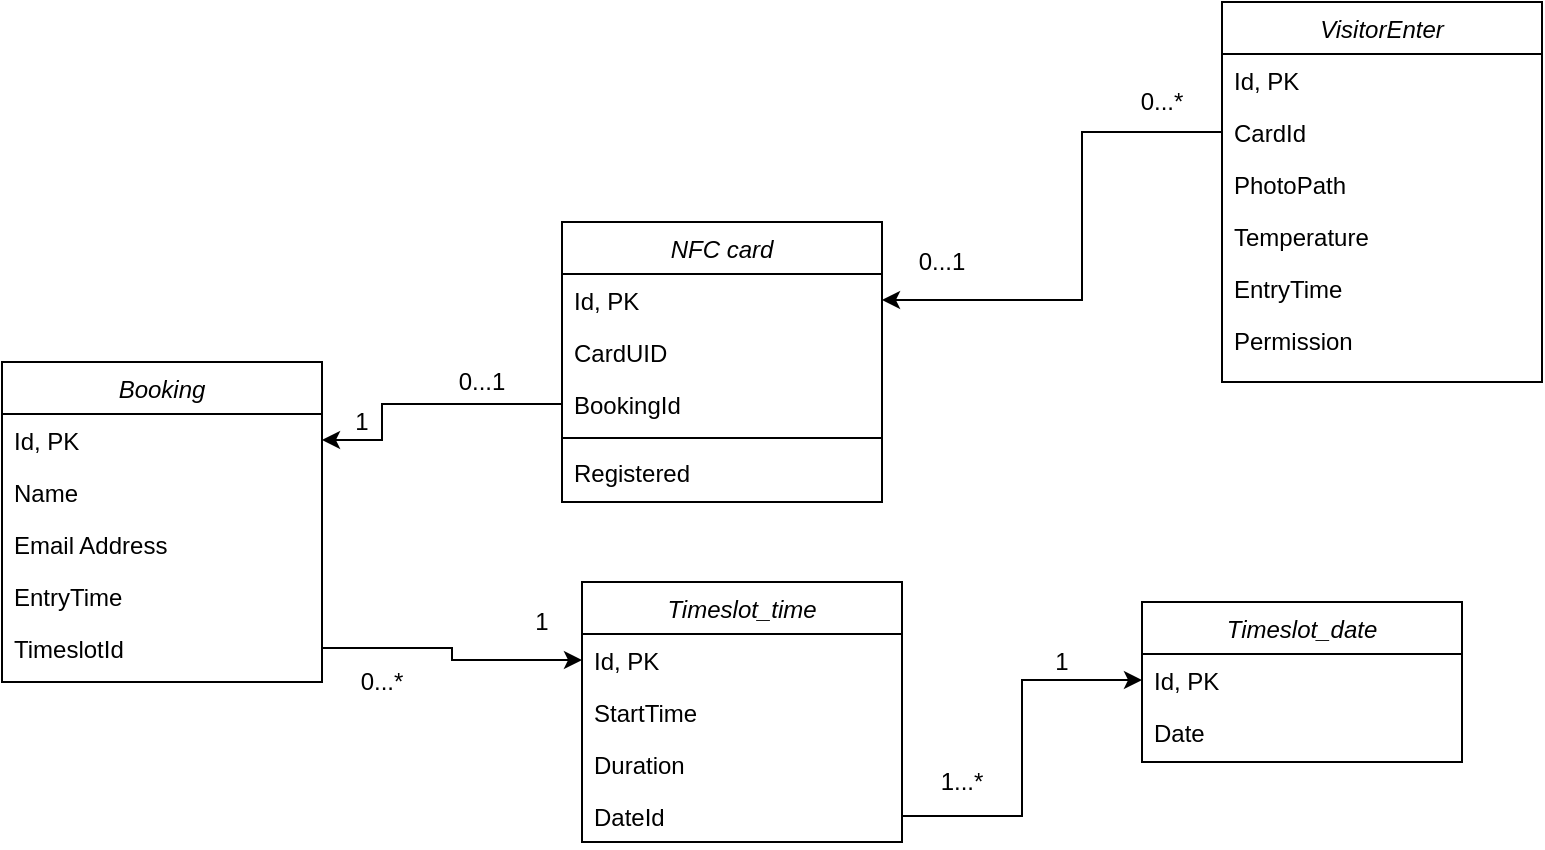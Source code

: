 <mxfile version="14.1.1" type="device"><diagram id="C5RBs43oDa-KdzZeNtuy" name="Page-1"><mxGraphModel dx="2966" dy="1406" grid="1" gridSize="10" guides="1" tooltips="1" connect="1" arrows="1" fold="1" page="1" pageScale="1" pageWidth="827" pageHeight="1169" math="0" shadow="0"><root><mxCell id="WIyWlLk6GJQsqaUBKTNV-0"/><mxCell id="WIyWlLk6GJQsqaUBKTNV-1" parent="WIyWlLk6GJQsqaUBKTNV-0"/><mxCell id="zkfFHV4jXpPFQw0GAbJ--0" value="Booking" style="swimlane;fontStyle=2;align=center;verticalAlign=top;childLayout=stackLayout;horizontal=1;startSize=26;horizontalStack=0;resizeParent=1;resizeLast=0;collapsible=1;marginBottom=0;rounded=0;shadow=0;strokeWidth=1;" parent="WIyWlLk6GJQsqaUBKTNV-1" vertex="1"><mxGeometry x="28" y="430" width="160" height="160" as="geometry"><mxRectangle x="230" y="140" width="160" height="26" as="alternateBounds"/></mxGeometry></mxCell><mxCell id="zkfFHV4jXpPFQw0GAbJ--1" value="Id, PK" style="text;align=left;verticalAlign=top;spacingLeft=4;spacingRight=4;overflow=hidden;rotatable=0;points=[[0,0.5],[1,0.5]];portConstraint=eastwest;" parent="zkfFHV4jXpPFQw0GAbJ--0" vertex="1"><mxGeometry y="26" width="160" height="26" as="geometry"/></mxCell><mxCell id="zkfFHV4jXpPFQw0GAbJ--2" value="Name" style="text;align=left;verticalAlign=top;spacingLeft=4;spacingRight=4;overflow=hidden;rotatable=0;points=[[0,0.5],[1,0.5]];portConstraint=eastwest;rounded=0;shadow=0;html=0;" parent="zkfFHV4jXpPFQw0GAbJ--0" vertex="1"><mxGeometry y="52" width="160" height="26" as="geometry"/></mxCell><mxCell id="zkfFHV4jXpPFQw0GAbJ--3" value="Email Address" style="text;align=left;verticalAlign=top;spacingLeft=4;spacingRight=4;overflow=hidden;rotatable=0;points=[[0,0.5],[1,0.5]];portConstraint=eastwest;rounded=0;shadow=0;html=0;" parent="zkfFHV4jXpPFQw0GAbJ--0" vertex="1"><mxGeometry y="78" width="160" height="26" as="geometry"/></mxCell><mxCell id="CRKA52h-d0ieXKU4xQny-0" value="EntryTime" style="text;align=left;verticalAlign=top;spacingLeft=4;spacingRight=4;overflow=hidden;rotatable=0;points=[[0,0.5],[1,0.5]];portConstraint=eastwest;" vertex="1" parent="zkfFHV4jXpPFQw0GAbJ--0"><mxGeometry y="104" width="160" height="26" as="geometry"/></mxCell><mxCell id="zkfFHV4jXpPFQw0GAbJ--5" value="TimeslotId" style="text;align=left;verticalAlign=top;spacingLeft=4;spacingRight=4;overflow=hidden;rotatable=0;points=[[0,0.5],[1,0.5]];portConstraint=eastwest;" parent="zkfFHV4jXpPFQw0GAbJ--0" vertex="1"><mxGeometry y="130" width="160" height="26" as="geometry"/></mxCell><mxCell id="CRKA52h-d0ieXKU4xQny-1" value="NFC card" style="swimlane;fontStyle=2;align=center;verticalAlign=top;childLayout=stackLayout;horizontal=1;startSize=26;horizontalStack=0;resizeParent=1;resizeLast=0;collapsible=1;marginBottom=0;rounded=0;shadow=0;strokeWidth=1;" vertex="1" parent="WIyWlLk6GJQsqaUBKTNV-1"><mxGeometry x="308" y="360" width="160" height="140" as="geometry"><mxRectangle x="230" y="140" width="160" height="26" as="alternateBounds"/></mxGeometry></mxCell><mxCell id="CRKA52h-d0ieXKU4xQny-2" value="Id, PK" style="text;align=left;verticalAlign=top;spacingLeft=4;spacingRight=4;overflow=hidden;rotatable=0;points=[[0,0.5],[1,0.5]];portConstraint=eastwest;" vertex="1" parent="CRKA52h-d0ieXKU4xQny-1"><mxGeometry y="26" width="160" height="26" as="geometry"/></mxCell><mxCell id="CRKA52h-d0ieXKU4xQny-3" value="CardUID" style="text;align=left;verticalAlign=top;spacingLeft=4;spacingRight=4;overflow=hidden;rotatable=0;points=[[0,0.5],[1,0.5]];portConstraint=eastwest;rounded=0;shadow=0;html=0;" vertex="1" parent="CRKA52h-d0ieXKU4xQny-1"><mxGeometry y="52" width="160" height="26" as="geometry"/></mxCell><mxCell id="CRKA52h-d0ieXKU4xQny-4" value="BookingId" style="text;align=left;verticalAlign=top;spacingLeft=4;spacingRight=4;overflow=hidden;rotatable=0;points=[[0,0.5],[1,0.5]];portConstraint=eastwest;rounded=0;shadow=0;html=0;" vertex="1" parent="CRKA52h-d0ieXKU4xQny-1"><mxGeometry y="78" width="160" height="26" as="geometry"/></mxCell><mxCell id="zkfFHV4jXpPFQw0GAbJ--9" value="" style="line;html=1;strokeWidth=1;align=left;verticalAlign=middle;spacingTop=-1;spacingLeft=3;spacingRight=3;rotatable=0;labelPosition=right;points=[];portConstraint=eastwest;" parent="CRKA52h-d0ieXKU4xQny-1" vertex="1"><mxGeometry y="104" width="160" height="8" as="geometry"/></mxCell><mxCell id="CRKA52h-d0ieXKU4xQny-5" value="Registered" style="text;align=left;verticalAlign=top;spacingLeft=4;spacingRight=4;overflow=hidden;rotatable=0;points=[[0,0.5],[1,0.5]];portConstraint=eastwest;" vertex="1" parent="CRKA52h-d0ieXKU4xQny-1"><mxGeometry y="112" width="160" height="26" as="geometry"/></mxCell><mxCell id="CRKA52h-d0ieXKU4xQny-10" value="Timeslot_date" style="swimlane;fontStyle=2;align=center;verticalAlign=top;childLayout=stackLayout;horizontal=1;startSize=26;horizontalStack=0;resizeParent=1;resizeLast=0;collapsible=1;marginBottom=0;rounded=0;shadow=0;strokeWidth=1;" vertex="1" parent="WIyWlLk6GJQsqaUBKTNV-1"><mxGeometry x="598" y="550" width="160" height="80" as="geometry"><mxRectangle x="230" y="140" width="160" height="26" as="alternateBounds"/></mxGeometry></mxCell><mxCell id="CRKA52h-d0ieXKU4xQny-11" value="Id, PK" style="text;align=left;verticalAlign=top;spacingLeft=4;spacingRight=4;overflow=hidden;rotatable=0;points=[[0,0.5],[1,0.5]];portConstraint=eastwest;" vertex="1" parent="CRKA52h-d0ieXKU4xQny-10"><mxGeometry y="26" width="160" height="26" as="geometry"/></mxCell><mxCell id="CRKA52h-d0ieXKU4xQny-12" value="Date&#10;" style="text;align=left;verticalAlign=top;spacingLeft=4;spacingRight=4;overflow=hidden;rotatable=0;points=[[0,0.5],[1,0.5]];portConstraint=eastwest;rounded=0;shadow=0;html=0;" vertex="1" parent="CRKA52h-d0ieXKU4xQny-10"><mxGeometry y="52" width="160" height="26" as="geometry"/></mxCell><mxCell id="CRKA52h-d0ieXKU4xQny-16" value="Timeslot_time" style="swimlane;fontStyle=2;align=center;verticalAlign=top;childLayout=stackLayout;horizontal=1;startSize=26;horizontalStack=0;resizeParent=1;resizeLast=0;collapsible=1;marginBottom=0;rounded=0;shadow=0;strokeWidth=1;" vertex="1" parent="WIyWlLk6GJQsqaUBKTNV-1"><mxGeometry x="318" y="540" width="160" height="130" as="geometry"><mxRectangle x="230" y="140" width="160" height="26" as="alternateBounds"/></mxGeometry></mxCell><mxCell id="CRKA52h-d0ieXKU4xQny-17" value="Id, PK" style="text;align=left;verticalAlign=top;spacingLeft=4;spacingRight=4;overflow=hidden;rotatable=0;points=[[0,0.5],[1,0.5]];portConstraint=eastwest;" vertex="1" parent="CRKA52h-d0ieXKU4xQny-16"><mxGeometry y="26" width="160" height="26" as="geometry"/></mxCell><mxCell id="CRKA52h-d0ieXKU4xQny-18" value="StartTime" style="text;align=left;verticalAlign=top;spacingLeft=4;spacingRight=4;overflow=hidden;rotatable=0;points=[[0,0.5],[1,0.5]];portConstraint=eastwest;rounded=0;shadow=0;html=0;" vertex="1" parent="CRKA52h-d0ieXKU4xQny-16"><mxGeometry y="52" width="160" height="26" as="geometry"/></mxCell><mxCell id="CRKA52h-d0ieXKU4xQny-20" value="Duration" style="text;align=left;verticalAlign=top;spacingLeft=4;spacingRight=4;overflow=hidden;rotatable=0;points=[[0,0.5],[1,0.5]];portConstraint=eastwest;rounded=0;shadow=0;html=0;" vertex="1" parent="CRKA52h-d0ieXKU4xQny-16"><mxGeometry y="78" width="160" height="26" as="geometry"/></mxCell><mxCell id="CRKA52h-d0ieXKU4xQny-19" value="DateId&#10;" style="text;align=left;verticalAlign=top;spacingLeft=4;spacingRight=4;overflow=hidden;rotatable=0;points=[[0,0.5],[1,0.5]];portConstraint=eastwest;rounded=0;shadow=0;html=0;" vertex="1" parent="CRKA52h-d0ieXKU4xQny-16"><mxGeometry y="104" width="160" height="26" as="geometry"/></mxCell><mxCell id="CRKA52h-d0ieXKU4xQny-21" value="VisitorEnter" style="swimlane;fontStyle=2;align=center;verticalAlign=top;childLayout=stackLayout;horizontal=1;startSize=26;horizontalStack=0;resizeParent=1;resizeLast=0;collapsible=1;marginBottom=0;rounded=0;shadow=0;strokeWidth=1;" vertex="1" parent="WIyWlLk6GJQsqaUBKTNV-1"><mxGeometry x="638" y="250" width="160" height="190" as="geometry"><mxRectangle x="230" y="140" width="160" height="26" as="alternateBounds"/></mxGeometry></mxCell><mxCell id="CRKA52h-d0ieXKU4xQny-22" value="Id, PK" style="text;align=left;verticalAlign=top;spacingLeft=4;spacingRight=4;overflow=hidden;rotatable=0;points=[[0,0.5],[1,0.5]];portConstraint=eastwest;" vertex="1" parent="CRKA52h-d0ieXKU4xQny-21"><mxGeometry y="26" width="160" height="26" as="geometry"/></mxCell><mxCell id="CRKA52h-d0ieXKU4xQny-23" value="CardId" style="text;align=left;verticalAlign=top;spacingLeft=4;spacingRight=4;overflow=hidden;rotatable=0;points=[[0,0.5],[1,0.5]];portConstraint=eastwest;rounded=0;shadow=0;html=0;" vertex="1" parent="CRKA52h-d0ieXKU4xQny-21"><mxGeometry y="52" width="160" height="26" as="geometry"/></mxCell><mxCell id="CRKA52h-d0ieXKU4xQny-24" value="PhotoPath" style="text;align=left;verticalAlign=top;spacingLeft=4;spacingRight=4;overflow=hidden;rotatable=0;points=[[0,0.5],[1,0.5]];portConstraint=eastwest;rounded=0;shadow=0;html=0;" vertex="1" parent="CRKA52h-d0ieXKU4xQny-21"><mxGeometry y="78" width="160" height="26" as="geometry"/></mxCell><mxCell id="CRKA52h-d0ieXKU4xQny-25" value="Temperature" style="text;align=left;verticalAlign=top;spacingLeft=4;spacingRight=4;overflow=hidden;rotatable=0;points=[[0,0.5],[1,0.5]];portConstraint=eastwest;rounded=0;shadow=0;html=0;" vertex="1" parent="CRKA52h-d0ieXKU4xQny-21"><mxGeometry y="104" width="160" height="26" as="geometry"/></mxCell><mxCell id="CRKA52h-d0ieXKU4xQny-26" value="EntryTime" style="text;align=left;verticalAlign=top;spacingLeft=4;spacingRight=4;overflow=hidden;rotatable=0;points=[[0,0.5],[1,0.5]];portConstraint=eastwest;rounded=0;shadow=0;html=0;" vertex="1" parent="CRKA52h-d0ieXKU4xQny-21"><mxGeometry y="130" width="160" height="26" as="geometry"/></mxCell><mxCell id="CRKA52h-d0ieXKU4xQny-27" value="Permission" style="text;align=left;verticalAlign=top;spacingLeft=4;spacingRight=4;overflow=hidden;rotatable=0;points=[[0,0.5],[1,0.5]];portConstraint=eastwest;rounded=0;shadow=0;html=0;" vertex="1" parent="CRKA52h-d0ieXKU4xQny-21"><mxGeometry y="156" width="160" height="26" as="geometry"/></mxCell><mxCell id="CRKA52h-d0ieXKU4xQny-31" value="1" style="text;html=1;strokeColor=none;fillColor=none;align=center;verticalAlign=middle;whiteSpace=wrap;rounded=0;" vertex="1" parent="WIyWlLk6GJQsqaUBKTNV-1"><mxGeometry x="538" y="570" width="40" height="20" as="geometry"/></mxCell><mxCell id="CRKA52h-d0ieXKU4xQny-32" value="1...*" style="text;html=1;strokeColor=none;fillColor=none;align=center;verticalAlign=middle;whiteSpace=wrap;rounded=0;" vertex="1" parent="WIyWlLk6GJQsqaUBKTNV-1"><mxGeometry x="488" y="630" width="40" height="20" as="geometry"/></mxCell><mxCell id="CRKA52h-d0ieXKU4xQny-34" style="edgeStyle=orthogonalEdgeStyle;rounded=0;orthogonalLoop=1;jettySize=auto;html=1;exitX=1;exitY=0.5;exitDx=0;exitDy=0;entryX=0;entryY=0.5;entryDx=0;entryDy=0;" edge="1" parent="WIyWlLk6GJQsqaUBKTNV-1" source="zkfFHV4jXpPFQw0GAbJ--5" target="CRKA52h-d0ieXKU4xQny-17"><mxGeometry relative="1" as="geometry"/></mxCell><mxCell id="CRKA52h-d0ieXKU4xQny-38" value="1" style="text;html=1;strokeColor=none;fillColor=none;align=center;verticalAlign=middle;whiteSpace=wrap;rounded=0;" vertex="1" parent="WIyWlLk6GJQsqaUBKTNV-1"><mxGeometry x="278" y="550" width="40" height="20" as="geometry"/></mxCell><mxCell id="CRKA52h-d0ieXKU4xQny-39" value="0...*" style="text;html=1;strokeColor=none;fillColor=none;align=center;verticalAlign=middle;whiteSpace=wrap;rounded=0;" vertex="1" parent="WIyWlLk6GJQsqaUBKTNV-1"><mxGeometry x="198" y="580" width="40" height="20" as="geometry"/></mxCell><mxCell id="CRKA52h-d0ieXKU4xQny-40" style="edgeStyle=orthogonalEdgeStyle;rounded=0;orthogonalLoop=1;jettySize=auto;html=1;exitX=0;exitY=0.5;exitDx=0;exitDy=0;entryX=1;entryY=0.5;entryDx=0;entryDy=0;" edge="1" parent="WIyWlLk6GJQsqaUBKTNV-1" source="CRKA52h-d0ieXKU4xQny-4" target="zkfFHV4jXpPFQw0GAbJ--1"><mxGeometry relative="1" as="geometry"><Array as="points"><mxPoint x="218" y="451"/><mxPoint x="218" y="469"/></Array></mxGeometry></mxCell><mxCell id="CRKA52h-d0ieXKU4xQny-41" value="0...1" style="text;html=1;strokeColor=none;fillColor=none;align=center;verticalAlign=middle;whiteSpace=wrap;rounded=0;" vertex="1" parent="WIyWlLk6GJQsqaUBKTNV-1"><mxGeometry x="478" y="370" width="40" height="20" as="geometry"/></mxCell><mxCell id="CRKA52h-d0ieXKU4xQny-42" value="0...*" style="text;html=1;strokeColor=none;fillColor=none;align=center;verticalAlign=middle;whiteSpace=wrap;rounded=0;" vertex="1" parent="WIyWlLk6GJQsqaUBKTNV-1"><mxGeometry x="588" y="290" width="40" height="20" as="geometry"/></mxCell><mxCell id="CRKA52h-d0ieXKU4xQny-44" style="edgeStyle=orthogonalEdgeStyle;rounded=0;orthogonalLoop=1;jettySize=auto;html=1;exitX=0;exitY=0.5;exitDx=0;exitDy=0;entryX=1;entryY=0.5;entryDx=0;entryDy=0;" edge="1" parent="WIyWlLk6GJQsqaUBKTNV-1" source="CRKA52h-d0ieXKU4xQny-23" target="CRKA52h-d0ieXKU4xQny-2"><mxGeometry relative="1" as="geometry"><Array as="points"><mxPoint x="568" y="315"/><mxPoint x="568" y="399"/></Array></mxGeometry></mxCell><mxCell id="CRKA52h-d0ieXKU4xQny-45" style="edgeStyle=orthogonalEdgeStyle;rounded=0;orthogonalLoop=1;jettySize=auto;html=1;exitX=1;exitY=0.5;exitDx=0;exitDy=0;" edge="1" parent="WIyWlLk6GJQsqaUBKTNV-1" source="CRKA52h-d0ieXKU4xQny-19" target="CRKA52h-d0ieXKU4xQny-11"><mxGeometry relative="1" as="geometry"/></mxCell><mxCell id="CRKA52h-d0ieXKU4xQny-47" value="0...1" style="text;html=1;strokeColor=none;fillColor=none;align=center;verticalAlign=middle;whiteSpace=wrap;rounded=0;" vertex="1" parent="WIyWlLk6GJQsqaUBKTNV-1"><mxGeometry x="248" y="430" width="40" height="20" as="geometry"/></mxCell><mxCell id="CRKA52h-d0ieXKU4xQny-49" value="1" style="text;html=1;strokeColor=none;fillColor=none;align=center;verticalAlign=middle;whiteSpace=wrap;rounded=0;" vertex="1" parent="WIyWlLk6GJQsqaUBKTNV-1"><mxGeometry x="188" y="450" width="40" height="20" as="geometry"/></mxCell></root></mxGraphModel></diagram></mxfile>